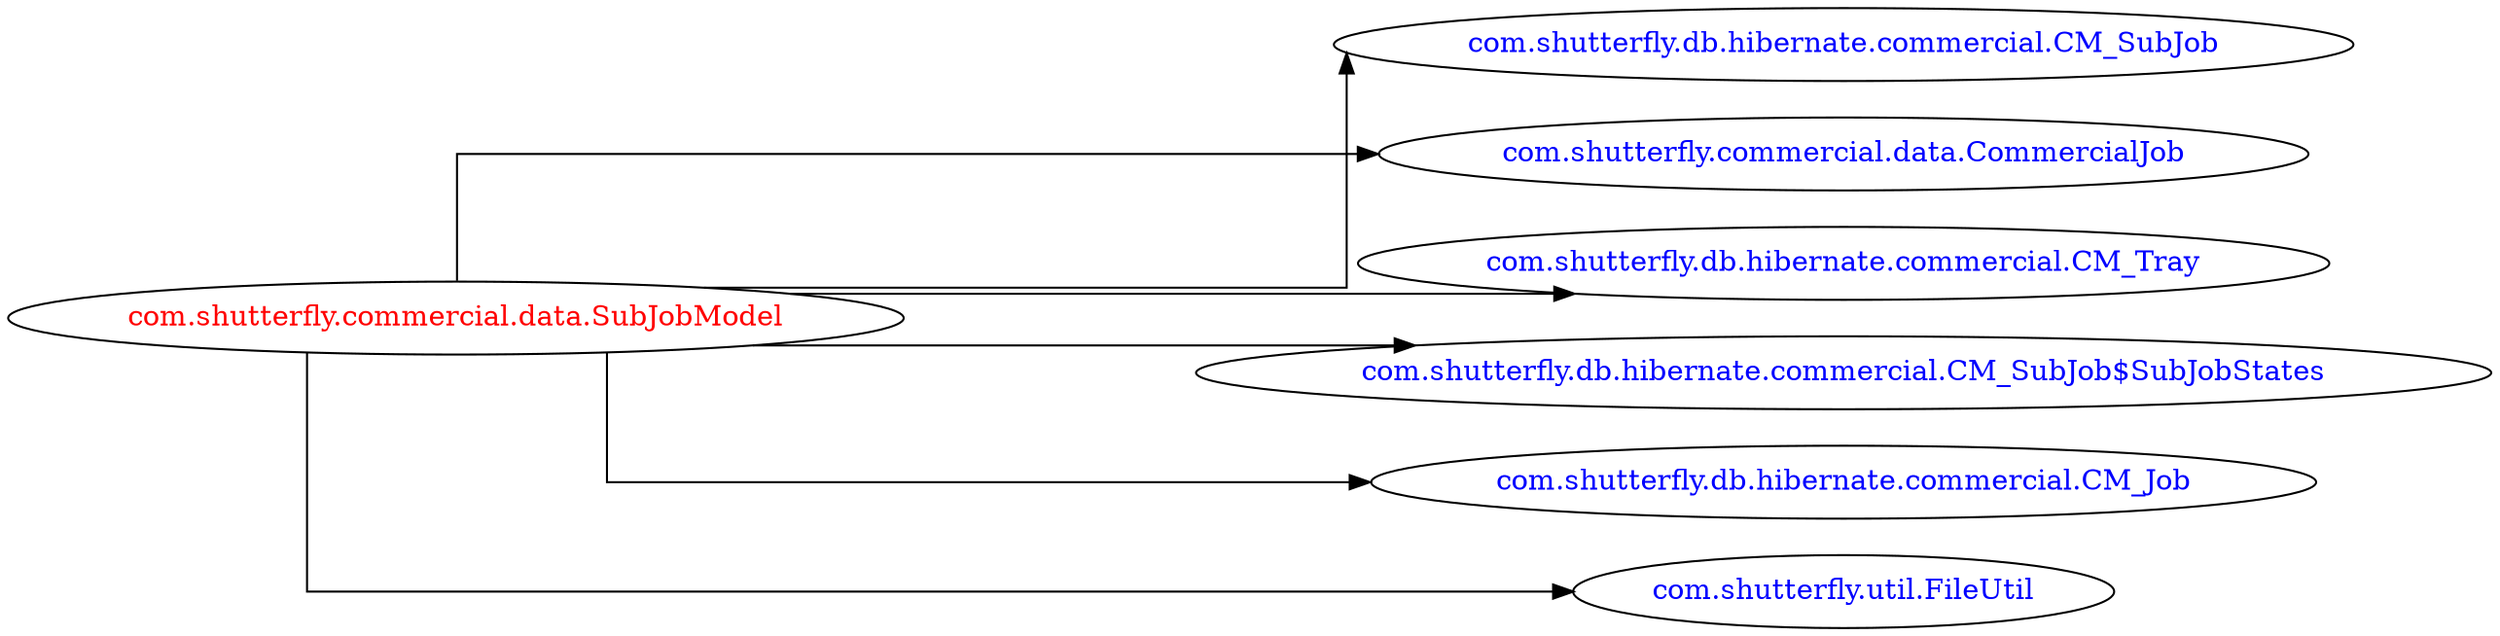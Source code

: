 digraph dependencyGraph {
 concentrate=true;
 ranksep="2.0";
 rankdir="LR"; 
 splines="ortho";
"com.shutterfly.commercial.data.SubJobModel" [fontcolor="red"];
"com.shutterfly.db.hibernate.commercial.CM_SubJob" [ fontcolor="blue" ];
"com.shutterfly.commercial.data.SubJobModel"->"com.shutterfly.db.hibernate.commercial.CM_SubJob";
"com.shutterfly.commercial.data.CommercialJob" [ fontcolor="blue" ];
"com.shutterfly.commercial.data.SubJobModel"->"com.shutterfly.commercial.data.CommercialJob";
"com.shutterfly.db.hibernate.commercial.CM_Tray" [ fontcolor="blue" ];
"com.shutterfly.commercial.data.SubJobModel"->"com.shutterfly.db.hibernate.commercial.CM_Tray";
"com.shutterfly.db.hibernate.commercial.CM_SubJob$SubJobStates" [ fontcolor="blue" ];
"com.shutterfly.commercial.data.SubJobModel"->"com.shutterfly.db.hibernate.commercial.CM_SubJob$SubJobStates";
"com.shutterfly.db.hibernate.commercial.CM_Job" [ fontcolor="blue" ];
"com.shutterfly.commercial.data.SubJobModel"->"com.shutterfly.db.hibernate.commercial.CM_Job";
"com.shutterfly.util.FileUtil" [ fontcolor="blue" ];
"com.shutterfly.commercial.data.SubJobModel"->"com.shutterfly.util.FileUtil";
}
